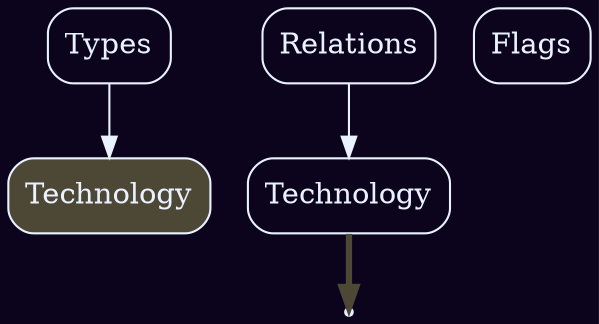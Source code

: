 digraph g {
  graph [overlap=false, splines=ortho, ratio=auto, bgcolor="#0c041c", fontcolor="#ebf2ff", fillcolor="#0c041c", rankdir="TB" fontname=Roboto, fontsize=10];
  node [shape=box, style="rounded,filled", fontcolor="#ebf2ff", color="#ebf2ff"];
  edge [fontcolor="#ebf2ff", color="#ebf2ff", penwidth=3, minlen=1];
types [label="Types", fillcolor="#0c041c"]; assemblers [label="Relations", fillcolor="#0c041c"]; flags [label="Flags", fillcolor="#0c041c"];   tech [label="Technology", fillcolor="#4d4736"];
  types -> tech [penwidth=1];
  tech_a [label="Technology", fillcolor="#0c041c"]; tech_b [shape=point]; assemblers -> tech_a [penwidth=1]; tech_a -> tech_b [color="#4d4736"]; 
  }
